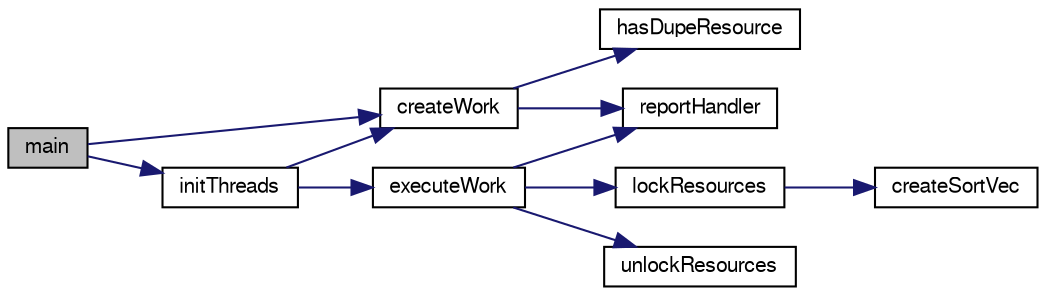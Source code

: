 digraph G
{
  edge [fontname="FreeSans",fontsize="10",labelfontname="FreeSans",labelfontsize="10"];
  node [fontname="FreeSans",fontsize="10",shape=record];
  rankdir=LR;
  Node1 [label="main",height=0.2,width=0.4,color="black", fillcolor="grey75", style="filled" fontcolor="black"];
  Node1 -> Node2 [color="midnightblue",fontsize="10",style="solid"];
  Node2 [label="createWork",height=0.2,width=0.4,color="black", fillcolor="white", style="filled",URL="$workers_8cpp.html#a6f4556c2f8c3128be26f126dd60a6e67"];
  Node2 -> Node3 [color="midnightblue",fontsize="10",style="solid"];
  Node3 [label="hasDupeResource",height=0.2,width=0.4,color="black", fillcolor="white", style="filled",URL="$workers_8cpp.html#a799cb789c61c2b659aab35a33e74dd09"];
  Node2 -> Node4 [color="midnightblue",fontsize="10",style="solid"];
  Node4 [label="reportHandler",height=0.2,width=0.4,color="black", fillcolor="white", style="filled",URL="$workers_8cpp.html#ac3a7fa3f4f7d6b34c74191db615ca77b"];
  Node1 -> Node5 [color="midnightblue",fontsize="10",style="solid"];
  Node5 [label="initThreads",height=0.2,width=0.4,color="black", fillcolor="white", style="filled",URL="$workers_8cpp.html#a91874cf49bdb9f4fa048099c3f4c4274"];
  Node5 -> Node2 [color="midnightblue",fontsize="10",style="solid"];
  Node5 -> Node6 [color="midnightblue",fontsize="10",style="solid"];
  Node6 [label="executeWork",height=0.2,width=0.4,color="black", fillcolor="white", style="filled",URL="$workers_8cpp.html#a9272184ade8e8f09ae3d7634f00e360a"];
  Node6 -> Node7 [color="midnightblue",fontsize="10",style="solid"];
  Node7 [label="lockResources",height=0.2,width=0.4,color="black", fillcolor="white", style="filled",URL="$workers_8cpp.html#a692e70cf3aa802e87212bd425ebedaec"];
  Node7 -> Node8 [color="midnightblue",fontsize="10",style="solid"];
  Node8 [label="createSortVec",height=0.2,width=0.4,color="black", fillcolor="white", style="filled",URL="$workers_8cpp.html#ae9adbf2615d2c47550a8652d0f0650ec"];
  Node6 -> Node4 [color="midnightblue",fontsize="10",style="solid"];
  Node6 -> Node9 [color="midnightblue",fontsize="10",style="solid"];
  Node9 [label="unlockResources",height=0.2,width=0.4,color="black", fillcolor="white", style="filled",URL="$workers_8cpp.html#a9bab6267b23d0c94669684554a0a9282"];
}
